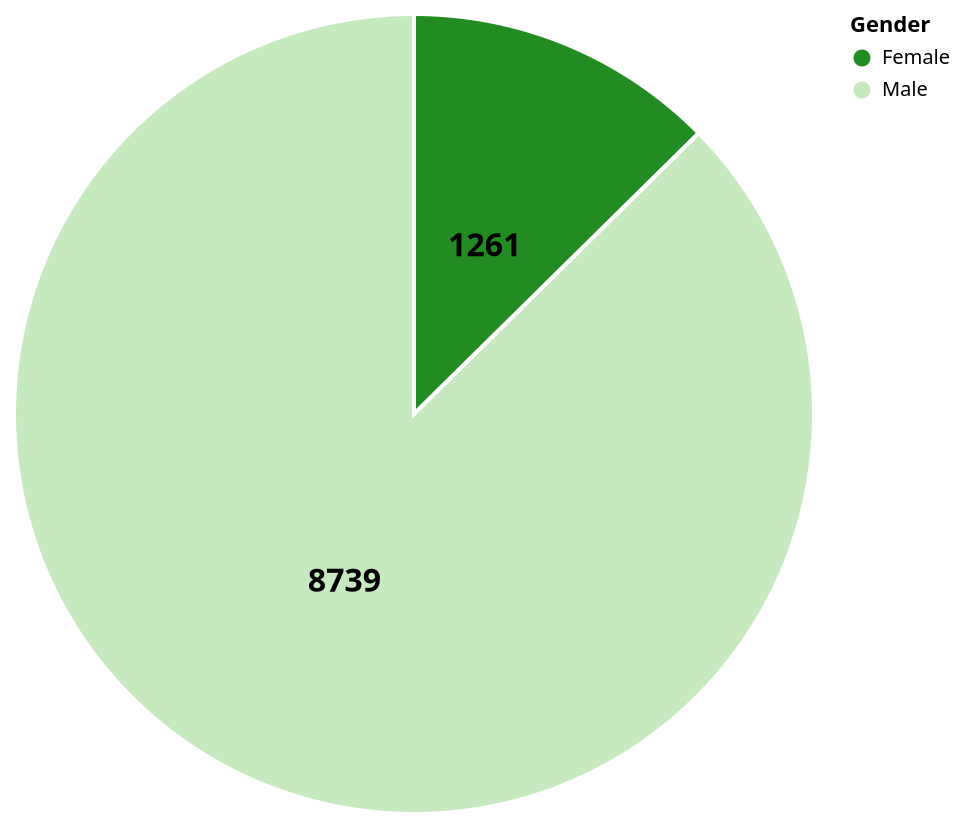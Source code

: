 {
  "$schema": "https://vega.github.io/schema/vega-lite/v5.json",
  "description": "Pie Chart with Percentage Annotations and Tooltips",
  "width": 400,
  "height": 400,
  "data": {
    "values": [
      {"category": "Female", "value": 1261},
      {"category": "Male", "value": 8739}
    ]
  },
  "layer": [
    {
      "mark": {
        "type": "arc",
        "tooltip": true,
        "stroke": "white",
        "strokeWidth": 2
      },
      "encoding": {
        "color": {"field": "category", "type": "nominal", "title": "Gender", "scale": {"range": ["#228B22", "#c7e9c0"]}},
        "theta": {
          "field": "value",
          "type": "quantitative",
          "stack": "normalize",
          "title": "Percentage"
        }
      }
    },
    {
      "mark": {
        "type": "text",
        "radiusOffset": 0.9,
        "radius": 90,
        "align": "center",
        "baseline": "middle",
        "fontWeight": "bold",
        "fontSize": 16
      },
      "encoding": {
        "text": {"field": "value", "type": "quantitative"},
        "theta": {
          "field": "value",
          "type": "quantitative",
          "stack": "normalize"
        }
      }
    }
  ],
  "config": {}
}